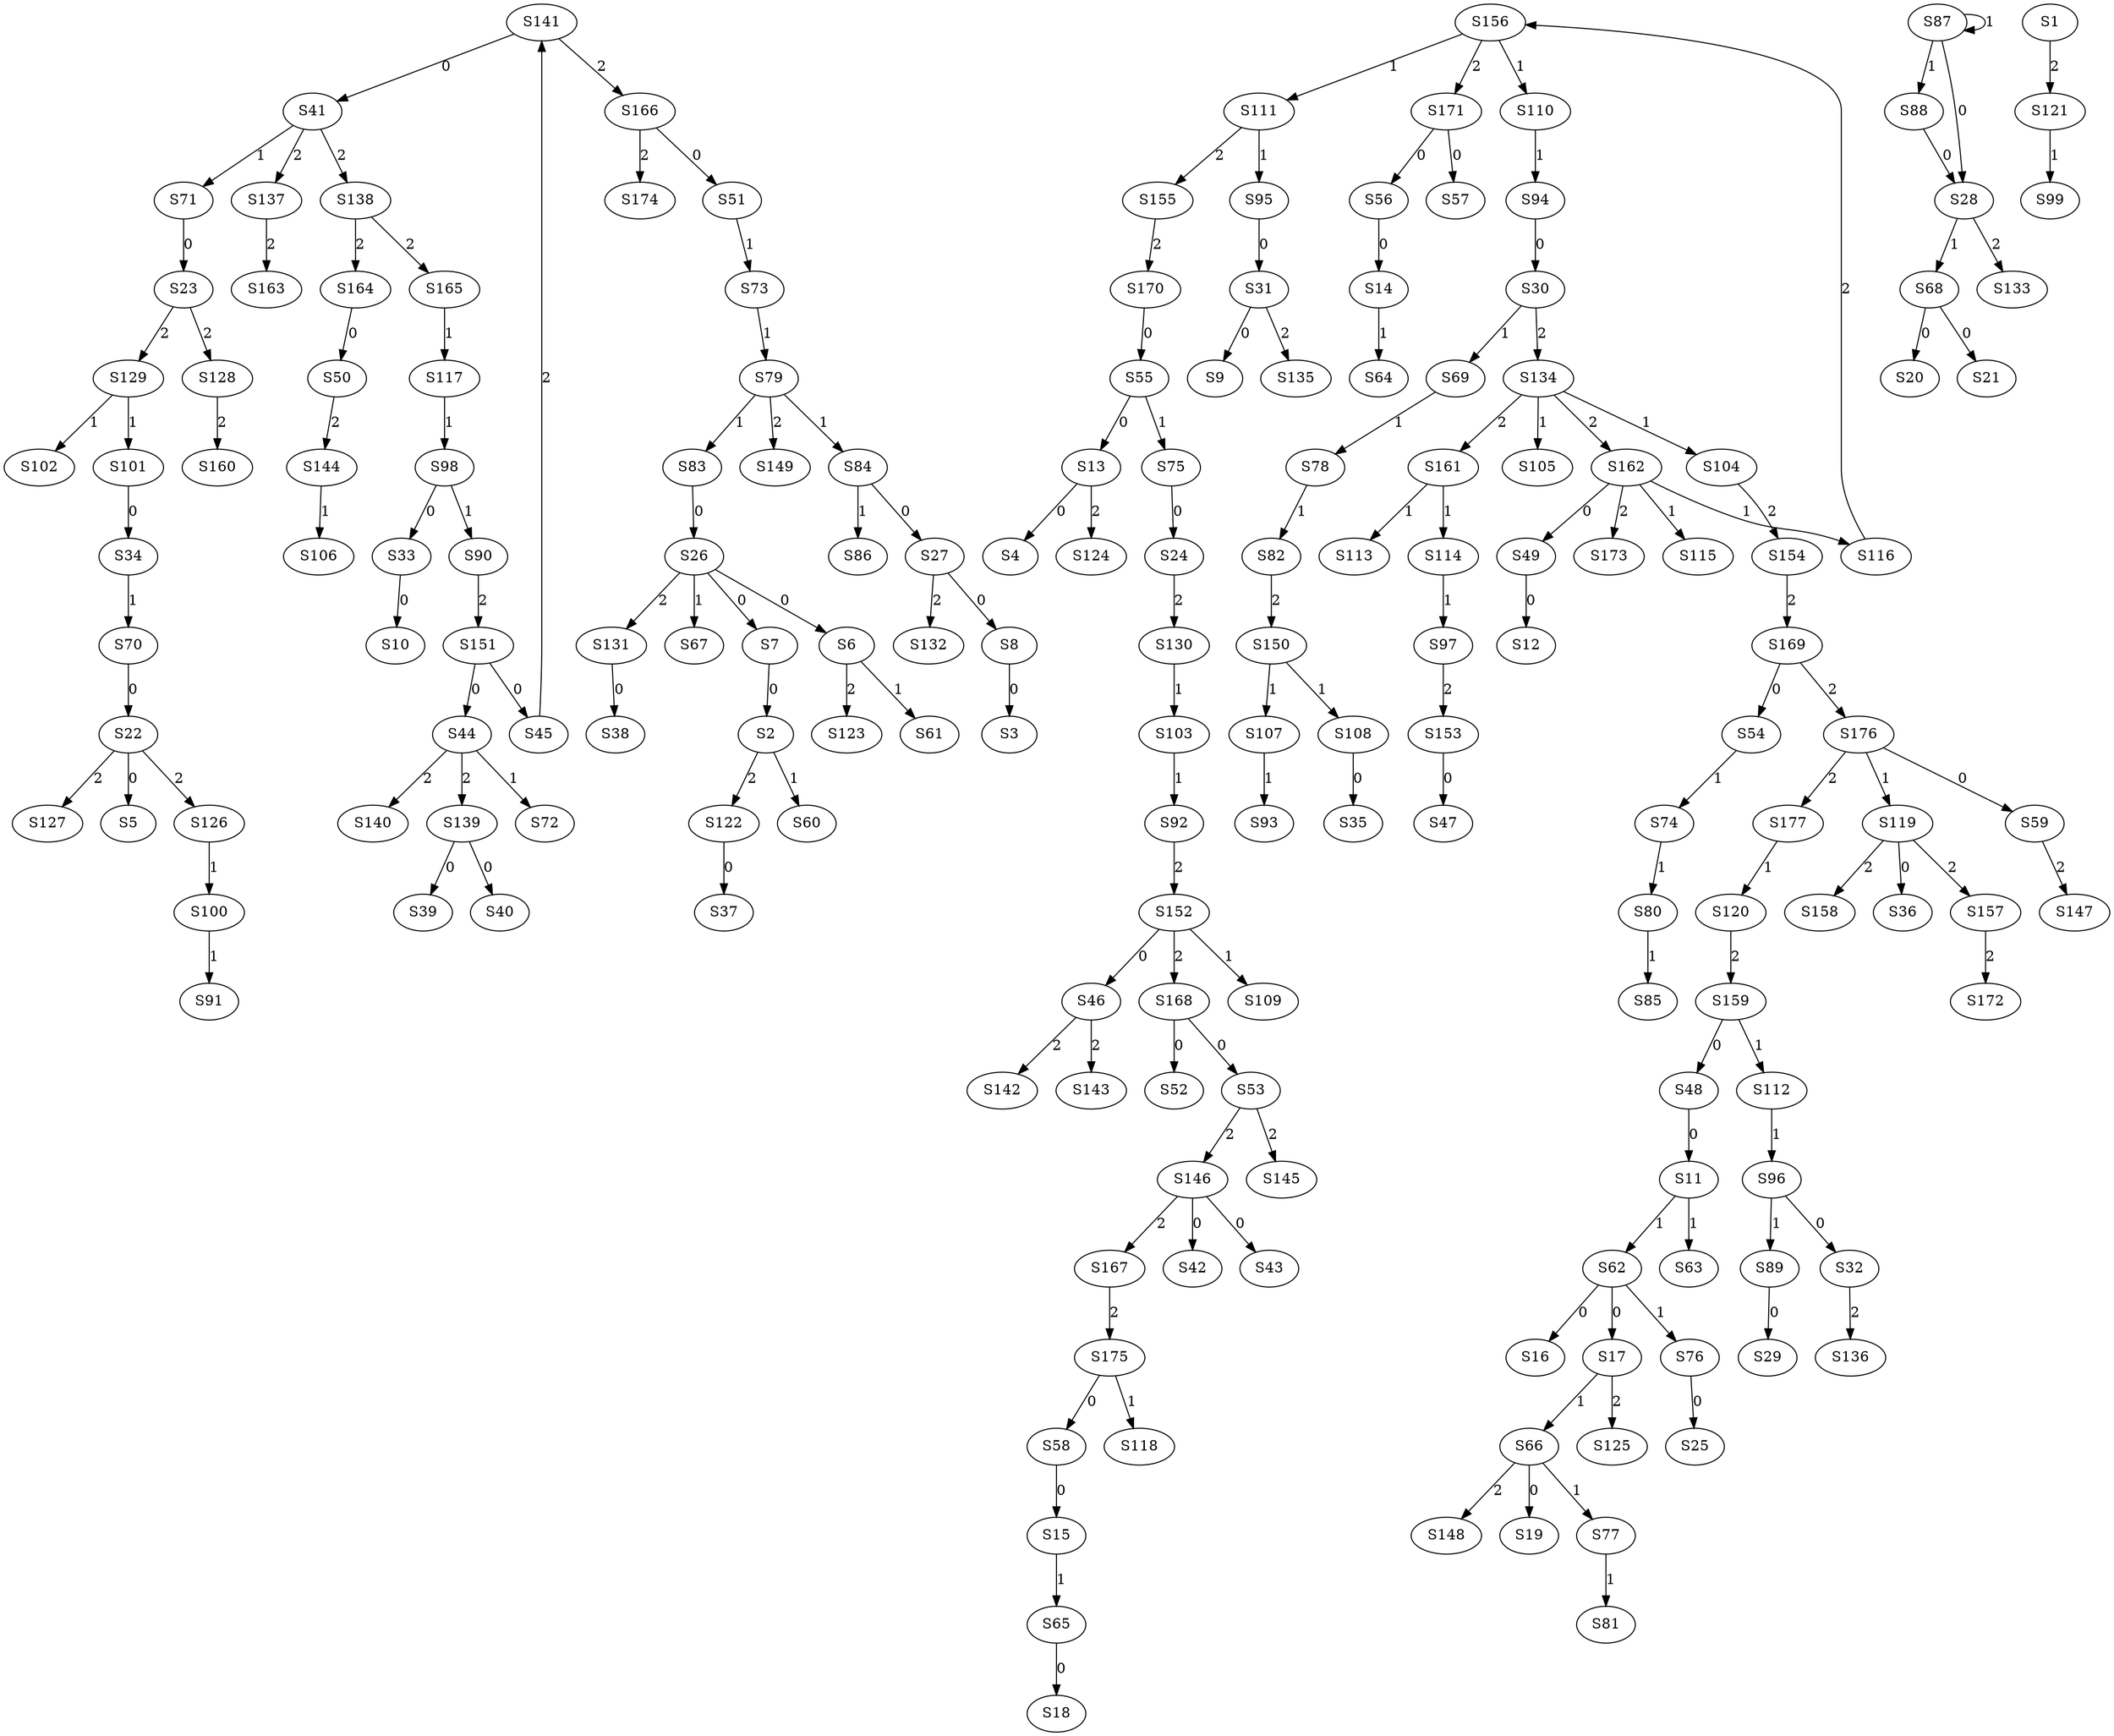 strict digraph {
	S7 -> S2 [ label = 0 ];
	S8 -> S3 [ label = 0 ];
	S13 -> S4 [ label = 0 ];
	S22 -> S5 [ label = 0 ];
	S26 -> S6 [ label = 0 ];
	S26 -> S7 [ label = 0 ];
	S27 -> S8 [ label = 0 ];
	S31 -> S9 [ label = 0 ];
	S33 -> S10 [ label = 0 ];
	S48 -> S11 [ label = 0 ];
	S49 -> S12 [ label = 0 ];
	S55 -> S13 [ label = 0 ];
	S56 -> S14 [ label = 0 ];
	S58 -> S15 [ label = 0 ];
	S62 -> S16 [ label = 0 ];
	S62 -> S17 [ label = 0 ];
	S65 -> S18 [ label = 0 ];
	S66 -> S19 [ label = 0 ];
	S68 -> S20 [ label = 0 ];
	S68 -> S21 [ label = 0 ];
	S70 -> S22 [ label = 0 ];
	S71 -> S23 [ label = 0 ];
	S75 -> S24 [ label = 0 ];
	S76 -> S25 [ label = 0 ];
	S83 -> S26 [ label = 0 ];
	S84 -> S27 [ label = 0 ];
	S88 -> S28 [ label = 0 ];
	S89 -> S29 [ label = 0 ];
	S94 -> S30 [ label = 0 ];
	S95 -> S31 [ label = 0 ];
	S96 -> S32 [ label = 0 ];
	S98 -> S33 [ label = 0 ];
	S101 -> S34 [ label = 0 ];
	S108 -> S35 [ label = 0 ];
	S119 -> S36 [ label = 0 ];
	S122 -> S37 [ label = 0 ];
	S131 -> S38 [ label = 0 ];
	S139 -> S39 [ label = 0 ];
	S139 -> S40 [ label = 0 ];
	S141 -> S41 [ label = 0 ];
	S146 -> S42 [ label = 0 ];
	S146 -> S43 [ label = 0 ];
	S151 -> S44 [ label = 0 ];
	S151 -> S45 [ label = 0 ];
	S152 -> S46 [ label = 0 ];
	S153 -> S47 [ label = 0 ];
	S159 -> S48 [ label = 0 ];
	S162 -> S49 [ label = 0 ];
	S164 -> S50 [ label = 0 ];
	S166 -> S51 [ label = 0 ];
	S168 -> S52 [ label = 0 ];
	S168 -> S53 [ label = 0 ];
	S169 -> S54 [ label = 0 ];
	S170 -> S55 [ label = 0 ];
	S171 -> S56 [ label = 0 ];
	S171 -> S57 [ label = 0 ];
	S175 -> S58 [ label = 0 ];
	S176 -> S59 [ label = 0 ];
	S2 -> S60 [ label = 1 ];
	S6 -> S61 [ label = 1 ];
	S11 -> S62 [ label = 1 ];
	S11 -> S63 [ label = 1 ];
	S14 -> S64 [ label = 1 ];
	S15 -> S65 [ label = 1 ];
	S17 -> S66 [ label = 1 ];
	S26 -> S67 [ label = 1 ];
	S28 -> S68 [ label = 1 ];
	S30 -> S69 [ label = 1 ];
	S34 -> S70 [ label = 1 ];
	S41 -> S71 [ label = 1 ];
	S44 -> S72 [ label = 1 ];
	S51 -> S73 [ label = 1 ];
	S54 -> S74 [ label = 1 ];
	S55 -> S75 [ label = 1 ];
	S62 -> S76 [ label = 1 ];
	S66 -> S77 [ label = 1 ];
	S69 -> S78 [ label = 1 ];
	S73 -> S79 [ label = 1 ];
	S74 -> S80 [ label = 1 ];
	S77 -> S81 [ label = 1 ];
	S78 -> S82 [ label = 1 ];
	S79 -> S83 [ label = 1 ];
	S79 -> S84 [ label = 1 ];
	S80 -> S85 [ label = 1 ];
	S84 -> S86 [ label = 1 ];
	S87 -> S87 [ label = 1 ];
	S87 -> S88 [ label = 1 ];
	S96 -> S89 [ label = 1 ];
	S98 -> S90 [ label = 1 ];
	S100 -> S91 [ label = 1 ];
	S103 -> S92 [ label = 1 ];
	S107 -> S93 [ label = 1 ];
	S110 -> S94 [ label = 1 ];
	S111 -> S95 [ label = 1 ];
	S112 -> S96 [ label = 1 ];
	S114 -> S97 [ label = 1 ];
	S117 -> S98 [ label = 1 ];
	S121 -> S99 [ label = 1 ];
	S126 -> S100 [ label = 1 ];
	S129 -> S101 [ label = 1 ];
	S129 -> S102 [ label = 1 ];
	S130 -> S103 [ label = 1 ];
	S134 -> S104 [ label = 1 ];
	S134 -> S105 [ label = 1 ];
	S144 -> S106 [ label = 1 ];
	S150 -> S107 [ label = 1 ];
	S150 -> S108 [ label = 1 ];
	S152 -> S109 [ label = 1 ];
	S156 -> S110 [ label = 1 ];
	S156 -> S111 [ label = 1 ];
	S159 -> S112 [ label = 1 ];
	S161 -> S113 [ label = 1 ];
	S161 -> S114 [ label = 1 ];
	S162 -> S115 [ label = 1 ];
	S162 -> S116 [ label = 1 ];
	S165 -> S117 [ label = 1 ];
	S175 -> S118 [ label = 1 ];
	S176 -> S119 [ label = 1 ];
	S177 -> S120 [ label = 1 ];
	S1 -> S121 [ label = 2 ];
	S2 -> S122 [ label = 2 ];
	S6 -> S123 [ label = 2 ];
	S13 -> S124 [ label = 2 ];
	S17 -> S125 [ label = 2 ];
	S22 -> S126 [ label = 2 ];
	S22 -> S127 [ label = 2 ];
	S23 -> S128 [ label = 2 ];
	S23 -> S129 [ label = 2 ];
	S24 -> S130 [ label = 2 ];
	S26 -> S131 [ label = 2 ];
	S27 -> S132 [ label = 2 ];
	S28 -> S133 [ label = 2 ];
	S30 -> S134 [ label = 2 ];
	S31 -> S135 [ label = 2 ];
	S32 -> S136 [ label = 2 ];
	S41 -> S137 [ label = 2 ];
	S41 -> S138 [ label = 2 ];
	S44 -> S139 [ label = 2 ];
	S44 -> S140 [ label = 2 ];
	S45 -> S141 [ label = 2 ];
	S46 -> S142 [ label = 2 ];
	S46 -> S143 [ label = 2 ];
	S50 -> S144 [ label = 2 ];
	S53 -> S145 [ label = 2 ];
	S53 -> S146 [ label = 2 ];
	S59 -> S147 [ label = 2 ];
	S66 -> S148 [ label = 2 ];
	S79 -> S149 [ label = 2 ];
	S82 -> S150 [ label = 2 ];
	S90 -> S151 [ label = 2 ];
	S92 -> S152 [ label = 2 ];
	S97 -> S153 [ label = 2 ];
	S104 -> S154 [ label = 2 ];
	S111 -> S155 [ label = 2 ];
	S116 -> S156 [ label = 2 ];
	S119 -> S157 [ label = 2 ];
	S119 -> S158 [ label = 2 ];
	S120 -> S159 [ label = 2 ];
	S128 -> S160 [ label = 2 ];
	S134 -> S161 [ label = 2 ];
	S134 -> S162 [ label = 2 ];
	S137 -> S163 [ label = 2 ];
	S138 -> S164 [ label = 2 ];
	S138 -> S165 [ label = 2 ];
	S141 -> S166 [ label = 2 ];
	S146 -> S167 [ label = 2 ];
	S152 -> S168 [ label = 2 ];
	S154 -> S169 [ label = 2 ];
	S155 -> S170 [ label = 2 ];
	S156 -> S171 [ label = 2 ];
	S157 -> S172 [ label = 2 ];
	S162 -> S173 [ label = 2 ];
	S166 -> S174 [ label = 2 ];
	S167 -> S175 [ label = 2 ];
	S169 -> S176 [ label = 2 ];
	S176 -> S177 [ label = 2 ];
	S87 -> S28 [ label = 0 ];
}